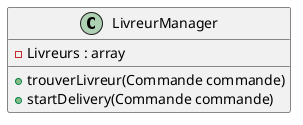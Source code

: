 @startuml LivreurManager

Class LivreurManager {

    - Livreurs : array

    + trouverLivreur(Commande commande)
    + startDelivery(Commande commande)
}

@enduml